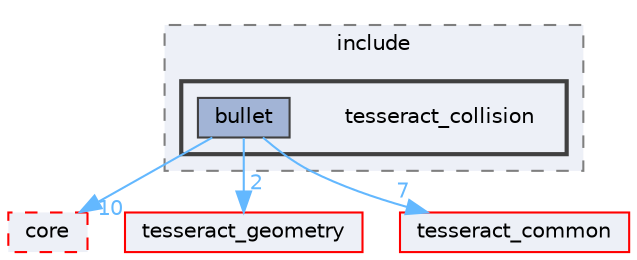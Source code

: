 digraph "tesseract_collision/bullet/include/tesseract_collision"
{
 // LATEX_PDF_SIZE
  bgcolor="transparent";
  edge [fontname=Helvetica,fontsize=10,labelfontname=Helvetica,labelfontsize=10];
  node [fontname=Helvetica,fontsize=10,shape=box,height=0.2,width=0.4];
  compound=true
  subgraph clusterdir_492117a50edf3ed57c226253370eb004 {
    graph [ bgcolor="#edf0f7", pencolor="grey50", label="include", fontname=Helvetica,fontsize=10 style="filled,dashed", URL="dir_492117a50edf3ed57c226253370eb004.html",tooltip=""]
  subgraph clusterdir_92d46db6e6501e0f80bc117fea4b0901 {
    graph [ bgcolor="#edf0f7", pencolor="grey25", label="", fontname=Helvetica,fontsize=10 style="filled,bold", URL="dir_92d46db6e6501e0f80bc117fea4b0901.html",tooltip=""]
    dir_92d46db6e6501e0f80bc117fea4b0901 [shape=plaintext, label="tesseract_collision"];
  dir_52a5160d6d6bf60338cb1b051e873cb9 [label="bullet", fillcolor="#a2b4d6", color="grey25", style="filled", URL="dir_52a5160d6d6bf60338cb1b051e873cb9.html",tooltip=""];
  }
  }
  dir_3cc4793d26fe710183f6534c88691bb7 [label="core", fillcolor="#edf0f7", color="red", style="filled,dashed", URL="dir_3cc4793d26fe710183f6534c88691bb7.html",tooltip=""];
  dir_48d618810f42ebb74ce6e28217206bba [label="tesseract_geometry", fillcolor="#edf0f7", color="red", style="filled", URL="dir_48d618810f42ebb74ce6e28217206bba.html",tooltip=""];
  dir_8430b83f3af685b4c96d298a32e9aa37 [label="tesseract_common", fillcolor="#edf0f7", color="red", style="filled", URL="dir_8430b83f3af685b4c96d298a32e9aa37.html",tooltip=""];
  dir_52a5160d6d6bf60338cb1b051e873cb9->dir_3cc4793d26fe710183f6534c88691bb7 [headlabel="10", labeldistance=1.5 headhref="dir_000004_000007.html" color="steelblue1" fontcolor="steelblue1"];
  dir_52a5160d6d6bf60338cb1b051e873cb9->dir_48d618810f42ebb74ce6e28217206bba [headlabel="2", labeldistance=1.5 headhref="dir_000004_000079.html" color="steelblue1" fontcolor="steelblue1"];
  dir_52a5160d6d6bf60338cb1b051e873cb9->dir_8430b83f3af685b4c96d298a32e9aa37 [headlabel="7", labeldistance=1.5 headhref="dir_000004_000075.html" color="steelblue1" fontcolor="steelblue1"];
}
